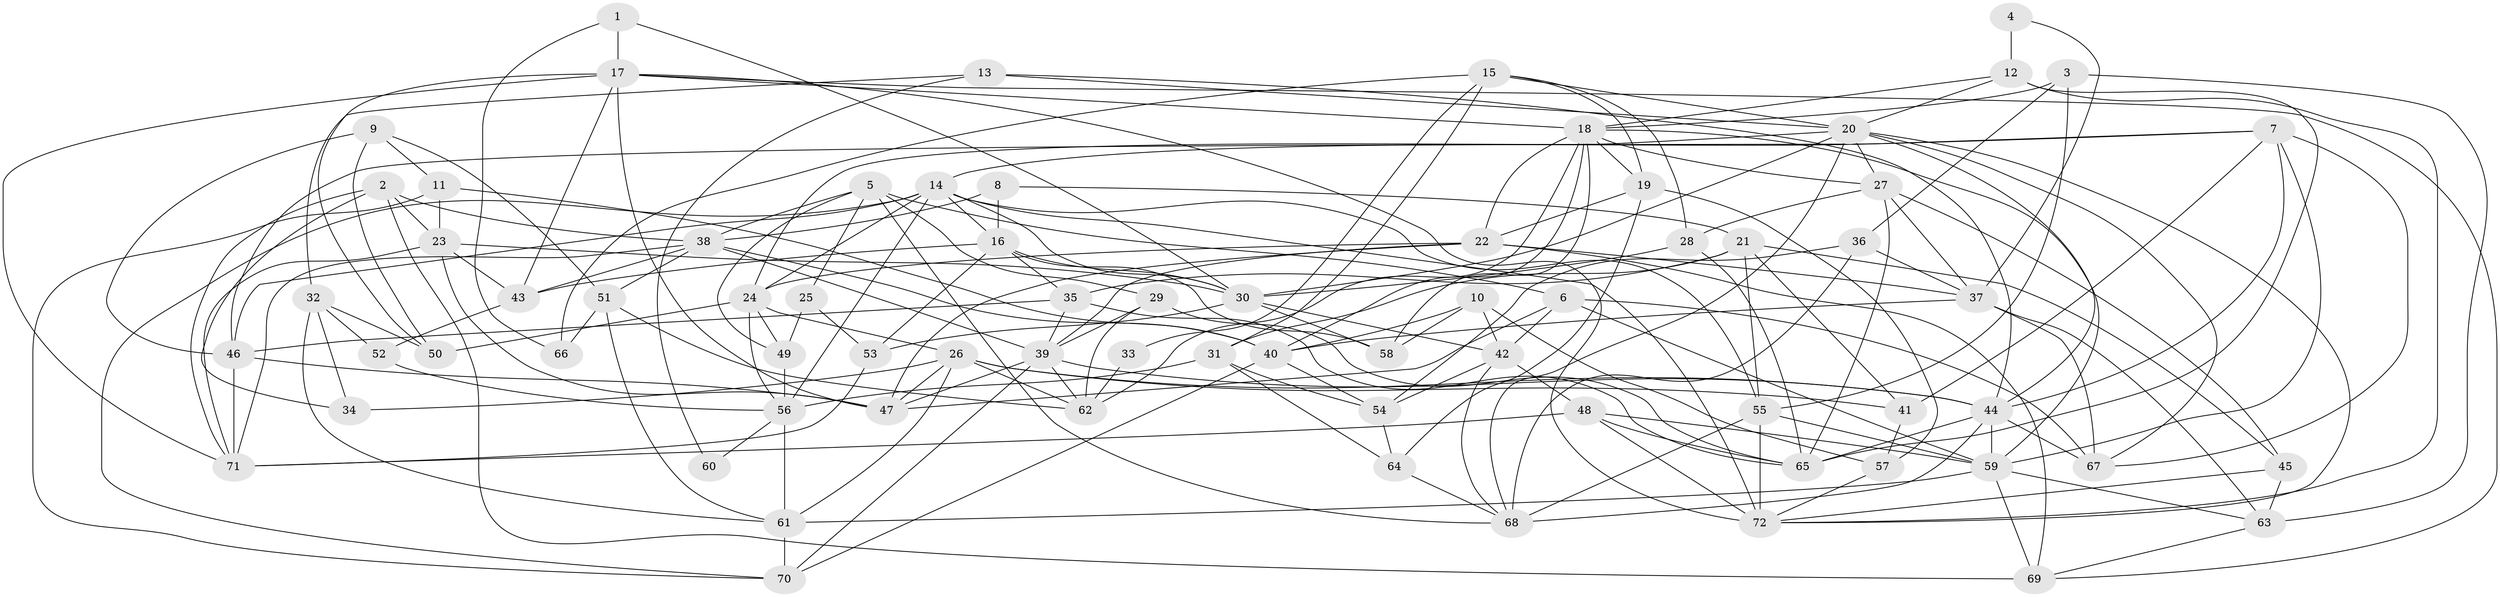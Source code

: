 // original degree distribution, {6: 0.1048951048951049, 4: 0.27972027972027974, 3: 0.26573426573426573, 5: 0.20279720279720279, 2: 0.11888111888111888, 7: 0.02097902097902098, 8: 0.006993006993006993}
// Generated by graph-tools (version 1.1) at 2025/37/03/04/25 23:37:12]
// undirected, 72 vertices, 197 edges
graph export_dot {
  node [color=gray90,style=filled];
  1;
  2;
  3;
  4;
  5;
  6;
  7;
  8;
  9;
  10;
  11;
  12;
  13;
  14;
  15;
  16;
  17;
  18;
  19;
  20;
  21;
  22;
  23;
  24;
  25;
  26;
  27;
  28;
  29;
  30;
  31;
  32;
  33;
  34;
  35;
  36;
  37;
  38;
  39;
  40;
  41;
  42;
  43;
  44;
  45;
  46;
  47;
  48;
  49;
  50;
  51;
  52;
  53;
  54;
  55;
  56;
  57;
  58;
  59;
  60;
  61;
  62;
  63;
  64;
  65;
  66;
  67;
  68;
  69;
  70;
  71;
  72;
  1 -- 17 [weight=1.0];
  1 -- 30 [weight=1.0];
  1 -- 66 [weight=1.0];
  2 -- 23 [weight=1.0];
  2 -- 34 [weight=1.0];
  2 -- 38 [weight=1.0];
  2 -- 69 [weight=1.0];
  2 -- 71 [weight=1.0];
  3 -- 18 [weight=1.0];
  3 -- 36 [weight=1.0];
  3 -- 55 [weight=1.0];
  3 -- 63 [weight=1.0];
  4 -- 12 [weight=2.0];
  4 -- 37 [weight=1.0];
  5 -- 6 [weight=1.0];
  5 -- 25 [weight=1.0];
  5 -- 29 [weight=1.0];
  5 -- 38 [weight=1.0];
  5 -- 49 [weight=1.0];
  5 -- 68 [weight=1.0];
  6 -- 42 [weight=1.0];
  6 -- 47 [weight=1.0];
  6 -- 59 [weight=1.0];
  6 -- 67 [weight=1.0];
  7 -- 14 [weight=1.0];
  7 -- 41 [weight=1.0];
  7 -- 44 [weight=1.0];
  7 -- 46 [weight=1.0];
  7 -- 59 [weight=1.0];
  7 -- 67 [weight=1.0];
  8 -- 16 [weight=1.0];
  8 -- 21 [weight=1.0];
  8 -- 38 [weight=1.0];
  9 -- 11 [weight=1.0];
  9 -- 46 [weight=1.0];
  9 -- 50 [weight=1.0];
  9 -- 51 [weight=1.0];
  10 -- 40 [weight=1.0];
  10 -- 42 [weight=1.0];
  10 -- 57 [weight=1.0];
  10 -- 58 [weight=1.0];
  11 -- 23 [weight=1.0];
  11 -- 40 [weight=1.0];
  11 -- 70 [weight=1.0];
  12 -- 18 [weight=1.0];
  12 -- 20 [weight=1.0];
  12 -- 65 [weight=1.0];
  12 -- 72 [weight=1.0];
  13 -- 20 [weight=1.0];
  13 -- 32 [weight=1.0];
  13 -- 44 [weight=1.0];
  13 -- 60 [weight=1.0];
  14 -- 16 [weight=1.0];
  14 -- 24 [weight=2.0];
  14 -- 30 [weight=1.0];
  14 -- 46 [weight=1.0];
  14 -- 55 [weight=1.0];
  14 -- 56 [weight=1.0];
  14 -- 70 [weight=1.0];
  14 -- 72 [weight=1.0];
  15 -- 19 [weight=1.0];
  15 -- 20 [weight=1.0];
  15 -- 28 [weight=1.0];
  15 -- 31 [weight=1.0];
  15 -- 33 [weight=1.0];
  15 -- 66 [weight=1.0];
  16 -- 30 [weight=1.0];
  16 -- 35 [weight=1.0];
  16 -- 43 [weight=1.0];
  16 -- 53 [weight=1.0];
  16 -- 58 [weight=1.0];
  17 -- 18 [weight=1.0];
  17 -- 43 [weight=1.0];
  17 -- 47 [weight=1.0];
  17 -- 50 [weight=1.0];
  17 -- 69 [weight=1.0];
  17 -- 71 [weight=1.0];
  17 -- 72 [weight=1.0];
  18 -- 19 [weight=1.0];
  18 -- 22 [weight=1.0];
  18 -- 27 [weight=1.0];
  18 -- 40 [weight=1.0];
  18 -- 58 [weight=1.0];
  18 -- 59 [weight=1.0];
  18 -- 62 [weight=1.0];
  19 -- 22 [weight=1.0];
  19 -- 57 [weight=1.0];
  19 -- 64 [weight=1.0];
  20 -- 24 [weight=1.0];
  20 -- 27 [weight=1.0];
  20 -- 30 [weight=1.0];
  20 -- 44 [weight=1.0];
  20 -- 67 [weight=1.0];
  20 -- 68 [weight=1.0];
  20 -- 72 [weight=1.0];
  21 -- 31 [weight=1.0];
  21 -- 35 [weight=1.0];
  21 -- 41 [weight=1.0];
  21 -- 45 [weight=1.0];
  21 -- 55 [weight=1.0];
  22 -- 24 [weight=1.0];
  22 -- 37 [weight=1.0];
  22 -- 39 [weight=1.0];
  22 -- 47 [weight=1.0];
  22 -- 69 [weight=2.0];
  23 -- 30 [weight=1.0];
  23 -- 43 [weight=1.0];
  23 -- 47 [weight=2.0];
  23 -- 71 [weight=1.0];
  24 -- 26 [weight=1.0];
  24 -- 49 [weight=1.0];
  24 -- 50 [weight=1.0];
  24 -- 56 [weight=1.0];
  25 -- 49 [weight=1.0];
  25 -- 53 [weight=1.0];
  26 -- 34 [weight=1.0];
  26 -- 41 [weight=1.0];
  26 -- 44 [weight=1.0];
  26 -- 47 [weight=1.0];
  26 -- 61 [weight=1.0];
  26 -- 62 [weight=1.0];
  27 -- 28 [weight=1.0];
  27 -- 37 [weight=1.0];
  27 -- 45 [weight=1.0];
  27 -- 65 [weight=1.0];
  28 -- 30 [weight=1.0];
  28 -- 65 [weight=1.0];
  29 -- 39 [weight=1.0];
  29 -- 62 [weight=1.0];
  29 -- 65 [weight=1.0];
  30 -- 42 [weight=1.0];
  30 -- 53 [weight=1.0];
  30 -- 58 [weight=1.0];
  31 -- 54 [weight=1.0];
  31 -- 56 [weight=2.0];
  31 -- 64 [weight=1.0];
  32 -- 34 [weight=1.0];
  32 -- 50 [weight=1.0];
  32 -- 52 [weight=1.0];
  32 -- 61 [weight=1.0];
  33 -- 62 [weight=2.0];
  35 -- 39 [weight=1.0];
  35 -- 46 [weight=1.0];
  35 -- 65 [weight=1.0];
  36 -- 37 [weight=1.0];
  36 -- 54 [weight=1.0];
  36 -- 68 [weight=1.0];
  37 -- 40 [weight=1.0];
  37 -- 63 [weight=1.0];
  37 -- 67 [weight=1.0];
  38 -- 39 [weight=1.0];
  38 -- 40 [weight=1.0];
  38 -- 43 [weight=1.0];
  38 -- 51 [weight=1.0];
  38 -- 71 [weight=1.0];
  39 -- 44 [weight=1.0];
  39 -- 47 [weight=1.0];
  39 -- 62 [weight=1.0];
  39 -- 70 [weight=1.0];
  40 -- 54 [weight=1.0];
  40 -- 70 [weight=1.0];
  41 -- 57 [weight=1.0];
  42 -- 48 [weight=1.0];
  42 -- 54 [weight=1.0];
  42 -- 68 [weight=1.0];
  43 -- 52 [weight=2.0];
  44 -- 59 [weight=1.0];
  44 -- 65 [weight=1.0];
  44 -- 67 [weight=1.0];
  44 -- 68 [weight=1.0];
  45 -- 63 [weight=2.0];
  45 -- 72 [weight=1.0];
  46 -- 47 [weight=1.0];
  46 -- 71 [weight=1.0];
  48 -- 59 [weight=1.0];
  48 -- 65 [weight=2.0];
  48 -- 71 [weight=1.0];
  48 -- 72 [weight=1.0];
  49 -- 56 [weight=1.0];
  51 -- 61 [weight=1.0];
  51 -- 62 [weight=1.0];
  51 -- 66 [weight=1.0];
  52 -- 56 [weight=1.0];
  53 -- 71 [weight=1.0];
  54 -- 64 [weight=1.0];
  55 -- 59 [weight=1.0];
  55 -- 68 [weight=2.0];
  55 -- 72 [weight=3.0];
  56 -- 60 [weight=1.0];
  56 -- 61 [weight=1.0];
  57 -- 72 [weight=1.0];
  59 -- 61 [weight=1.0];
  59 -- 63 [weight=1.0];
  59 -- 69 [weight=1.0];
  61 -- 70 [weight=1.0];
  63 -- 69 [weight=1.0];
  64 -- 68 [weight=1.0];
}

